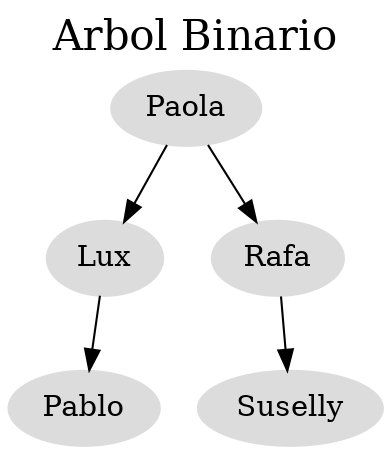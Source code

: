 digraph ArbolBinario {
	rankdir=TB;
	node[shape = ellipse, fontcolor = black, style = filled, color = gainsboro];
	graph[label = "Arbol Binario", labelloc = t, fontsize = 20];
	Object1[ label ="Paola"];
	Object2[ label ="Lux"];
	Object3 [ label ="Pablo"];
Object2->Object3
Object1->Object2
	Object4[ label ="Rafa"];
	Object5 [ label ="Suselly"];
Object4->Object5
Object1->Object4
}